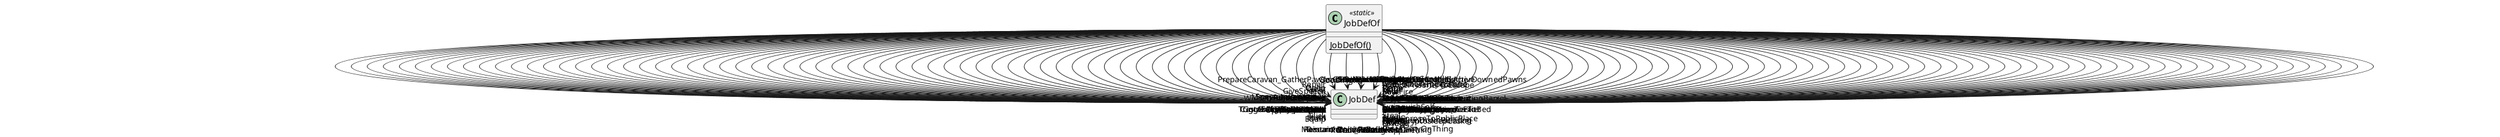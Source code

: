 @startuml
class JobDefOf <<static>> {
    {static} JobDefOf()
}
JobDefOf --> "Goto" JobDef
JobDefOf --> "Wait" JobDef
JobDefOf --> "Wait_MaintainPosture" JobDef
JobDefOf --> "Wait_Downed" JobDef
JobDefOf --> "GotoWander" JobDef
JobDefOf --> "Wait_Wander" JobDef
JobDefOf --> "GotoSafeTemperature" JobDef
JobDefOf --> "Wait_SafeTemperature" JobDef
JobDefOf --> "Wait_Combat" JobDef
JobDefOf --> "Equip" JobDef
JobDefOf --> "AttackMelee" JobDef
JobDefOf --> "AttackStatic" JobDef
JobDefOf --> "UseVerbOnThing" JobDef
JobDefOf --> "UseVerbOnThingStatic" JobDef
JobDefOf --> "CastJump" JobDef
JobDefOf --> "CastAbilityOnThing" JobDef
JobDefOf --> "CastAbilityOnWorldTile" JobDef
JobDefOf --> "TakeInventory" JobDef
JobDefOf --> "Follow" JobDef
JobDefOf --> "FollowClose" JobDef
JobDefOf --> "Wear" JobDef
JobDefOf --> "RemoveApparel" JobDef
JobDefOf --> "DropEquipment" JobDef
JobDefOf --> "Strip" JobDef
JobDefOf --> "Open" JobDef
JobDefOf --> "Hunt" JobDef
JobDefOf --> "ManTurret" JobDef
JobDefOf --> "EnterCryptosleepCasket" JobDef
JobDefOf --> "UseNeurotrainer" JobDef
JobDefOf --> "UseArtifact" JobDef
JobDefOf --> "TriggerFirefoamPopper" JobDef
JobDefOf --> "ClearSnow" JobDef
JobDefOf --> "Vomit" JobDef
JobDefOf --> "Flick" JobDef
JobDefOf --> "DoBill" JobDef
JobDefOf --> "Research" JobDef
JobDefOf --> "Mine" JobDef
JobDefOf --> "OperateDeepDrill" JobDef
JobDefOf --> "OperateScanner" JobDef
JobDefOf --> "Repair" JobDef
JobDefOf --> "FixBrokenDownBuilding" JobDef
JobDefOf --> "UseCommsConsole" JobDef
JobDefOf --> "Clean" JobDef
JobDefOf --> "TradeWithPawn" JobDef
JobDefOf --> "Flee" JobDef
JobDefOf --> "FleeAndCower" JobDef
JobDefOf --> "Lovin" JobDef
JobDefOf --> "SocialFight" JobDef
JobDefOf --> "Maintain" JobDef
JobDefOf --> "GiveToPackAnimal" JobDef
JobDefOf --> "EnterTransporter" JobDef
JobDefOf --> "Resurrect" JobDef
JobDefOf --> "Insult" JobDef
JobDefOf --> "HaulCorpseToPublicPlace" JobDef
JobDefOf --> "InducePrisonerToEscape" JobDef
JobDefOf --> "OfferHelp" JobDef
JobDefOf --> "ApplyTechprint" JobDef
JobDefOf --> "GotoMindControlled" JobDef
JobDefOf --> "MarryAdjacentPawn" JobDef
JobDefOf --> "SpectateCeremony" JobDef
JobDefOf --> "StandAndBeSociallyActive" JobDef
JobDefOf --> "GiveSpeech" JobDef
JobDefOf --> "PrepareCaravan_GatherItems" JobDef
JobDefOf --> "PrepareCaravan_GatherPawns" JobDef
JobDefOf --> "PrepareCaravan_GatherDownedPawns" JobDef
JobDefOf --> "Ignite" JobDef
JobDefOf --> "BeatFire" JobDef
JobDefOf --> "ExtinguishSelf" JobDef
JobDefOf --> "LayDown" JobDef
JobDefOf --> "Ingest" JobDef
JobDefOf --> "SocialRelax" JobDef
JobDefOf --> "HaulToCell" JobDef
JobDefOf --> "HaulToContainer" JobDef
JobDefOf --> "Steal" JobDef
JobDefOf --> "Reload" JobDef
JobDefOf --> "Refuel" JobDef
JobDefOf --> "RefuelAtomic" JobDef
JobDefOf --> "RearmTurret" JobDef
JobDefOf --> "RearmTurretAtomic" JobDef
JobDefOf --> "FillFermentingBarrel" JobDef
JobDefOf --> "TakeBeerOutOfFermentingBarrel" JobDef
JobDefOf --> "UnloadInventory" JobDef
JobDefOf --> "UnloadYourInventory" JobDef
JobDefOf --> "HaulToTransporter" JobDef
JobDefOf --> "Rescue" JobDef
JobDefOf --> "Arrest" JobDef
JobDefOf --> "Capture" JobDef
JobDefOf --> "TakeWoundedPrisonerToBed" JobDef
JobDefOf --> "TakeToBedToOperate" JobDef
JobDefOf --> "EscortPrisonerToBed" JobDef
JobDefOf --> "CarryToCryptosleepCasket" JobDef
JobDefOf --> "ReleasePrisoner" JobDef
JobDefOf --> "Kidnap" JobDef
JobDefOf --> "CarryDownedPawnToExit" JobDef
JobDefOf --> "PlaceNoCostFrame" JobDef
JobDefOf --> "FinishFrame" JobDef
JobDefOf --> "Deconstruct" JobDef
JobDefOf --> "Uninstall" JobDef
JobDefOf --> "SmoothFloor" JobDef
JobDefOf --> "RemoveFloor" JobDef
JobDefOf --> "BuildRoof" JobDef
JobDefOf --> "RemoveRoof" JobDef
JobDefOf --> "SmoothWall" JobDef
JobDefOf --> "PrisonerAttemptRecruit" JobDef
JobDefOf --> "PrisonerExecution" JobDef
JobDefOf --> "DeliverFood" JobDef
JobDefOf --> "FeedPatient" JobDef
JobDefOf --> "TendPatient" JobDef
JobDefOf --> "VisitSickPawn" JobDef
JobDefOf --> "Sow" JobDef
JobDefOf --> "Harvest" JobDef
JobDefOf --> "CutPlant" JobDef
JobDefOf --> "HarvestDesignated" JobDef
JobDefOf --> "CutPlantDesignated" JobDef
JobDefOf --> "Slaughter" JobDef
JobDefOf --> "Milk" JobDef
JobDefOf --> "Shear" JobDef
JobDefOf --> "Tame" JobDef
JobDefOf --> "Train" JobDef
JobDefOf --> "Nuzzle" JobDef
JobDefOf --> "Mate" JobDef
JobDefOf --> "LayEgg" JobDef
JobDefOf --> "PredatorHunt" JobDef
JobDefOf --> "Reign" JobDef
JobDefOf --> "Meditate" JobDef
JobDefOf --> "Play_MusicalInstrument" JobDef
JobDefOf --> "LinkPsylinkable" JobDef
JobDefOf --> "BestowingCeremony" JobDef
@enduml
